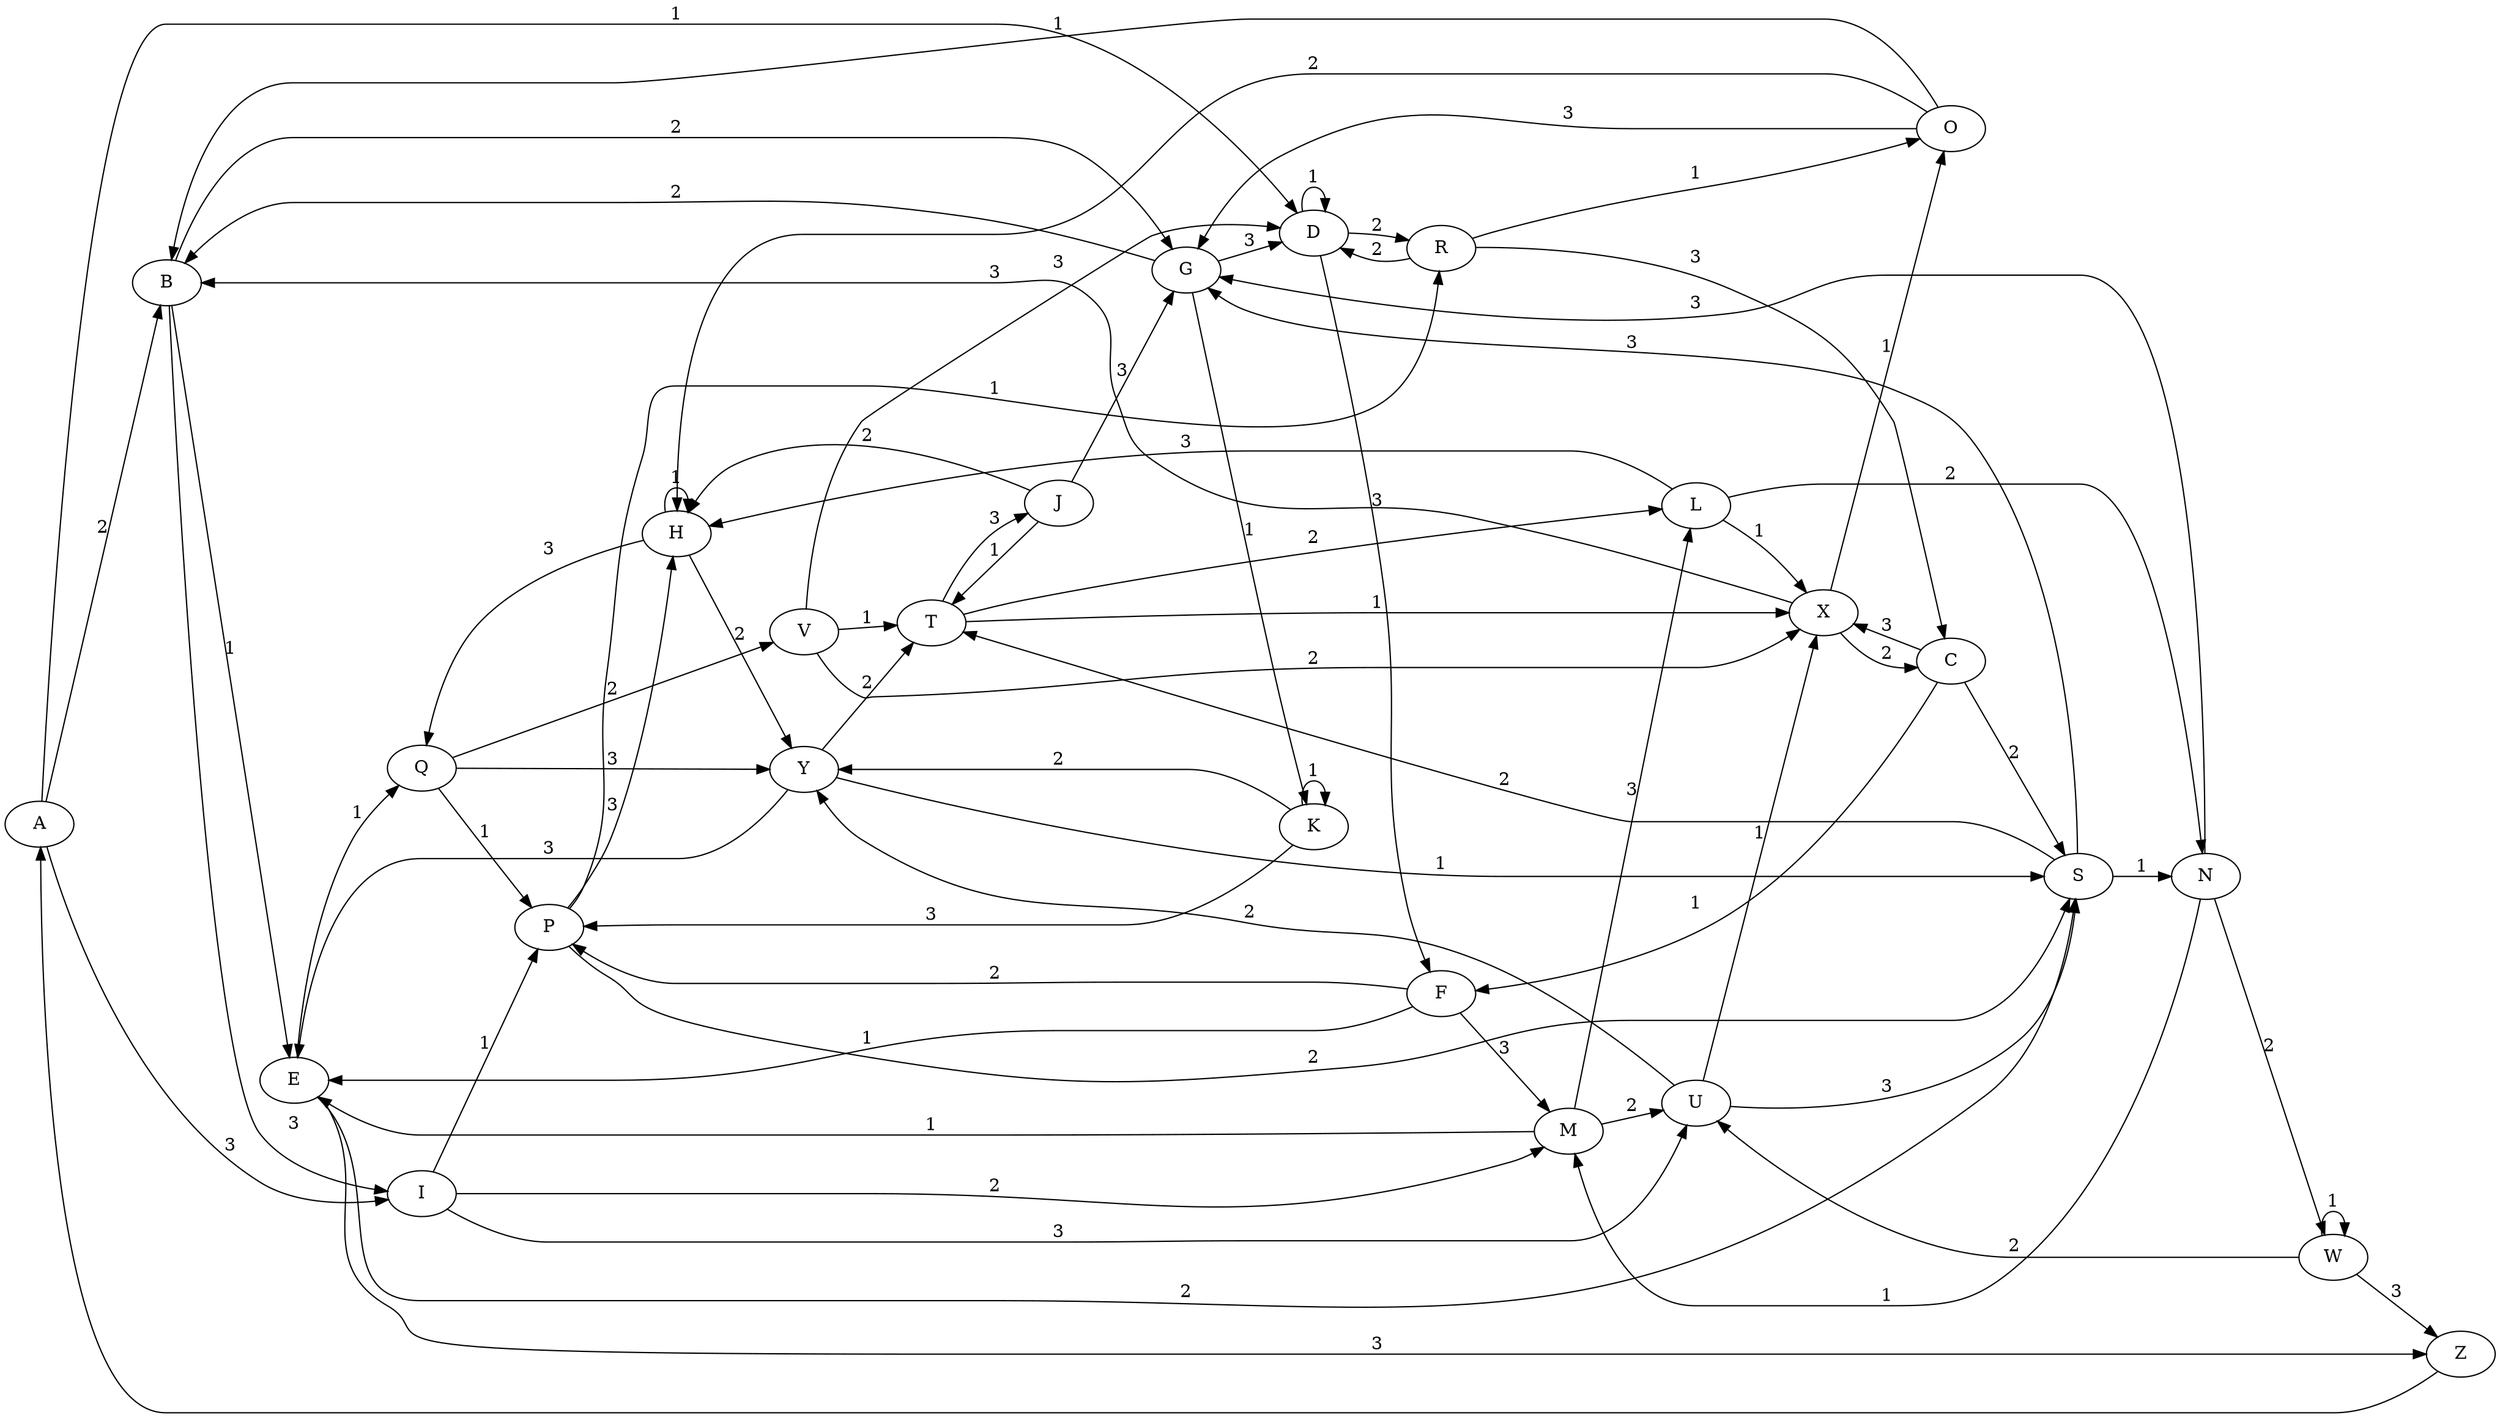 digraph {
	rankdir=LR
	A
	B
	C
	D
	E
	F
	G
	H
	I
	J
	K
	L
	M
	N
	O
	P
	Q
	R
	S
	T
	U
	V
	W
	X
	Y
	Z
	A -> D [label=1]
	A -> I [label=3]
	A -> B [label=2]
	B -> I [label=3]
	B -> E [label=1]
	B -> G [label=2]
	C -> F [label=1]
	C -> S [label=2]
	C -> X [label=3]
	D -> R [label=2]
	D -> D [label=1]
	D -> F [label=3]
	E -> Q [label=1]
	E -> Z [label=3]
	E -> S [label=2]
	F -> P [label=2]
	F -> M [label=3]
	F -> E [label=1]
	G -> D [label=3]
	G -> B [label=2]
	G -> K [label=1]
	H -> Q [label=3]
	H -> H [label=1]
	H -> Y [label=2]
	I -> M [label=2]
	I -> P [label=1]
	I -> U [label=3]
	J -> G [label=3]
	J -> T [label=1]
	J -> H [label=2]
	K -> P [label=3]
	K -> K [label=1]
	K -> Y [label=2]
	L -> N [label=2]
	L -> H [label=3]
	L -> X [label=1]
	M -> E [label=1]
	M -> U [label=2]
	M -> L [label=3]
	N -> M [label=1]
	N -> G [label=3]
	N -> W [label=2]
	O -> B [label=1]
	O -> H [label=2]
	O -> G [label=3]
	P -> S [label=2]
	P -> R [label=1]
	P -> H [label=3]
	Q -> Y [label=3]
	Q -> P [label=1]
	Q -> V [label=2]
	R -> O [label=1]
	R -> C [label=3]
	R -> D [label=2]
	S -> N [label=1]
	S -> G [label=3]
	S -> T [label=2]
	T -> J [label=3]
	T -> X [label=1]
	T -> L [label=2]
	U -> Y [label=2]
	U -> S [label=3]
	U -> X [label=1]
	V -> T [label=1]
	V -> X [label=2]
	V -> D [label=3]
	W -> U [label=2]
	W -> W [label=1]
	W -> Z [label=3]
	X -> C [label=2]
	X -> O [label=1]
	X -> B [label=3]
	Y -> E [label=3]
	Y -> T [label=2]
	Y -> S [label=1]
	Z -> A [label=""]
}
